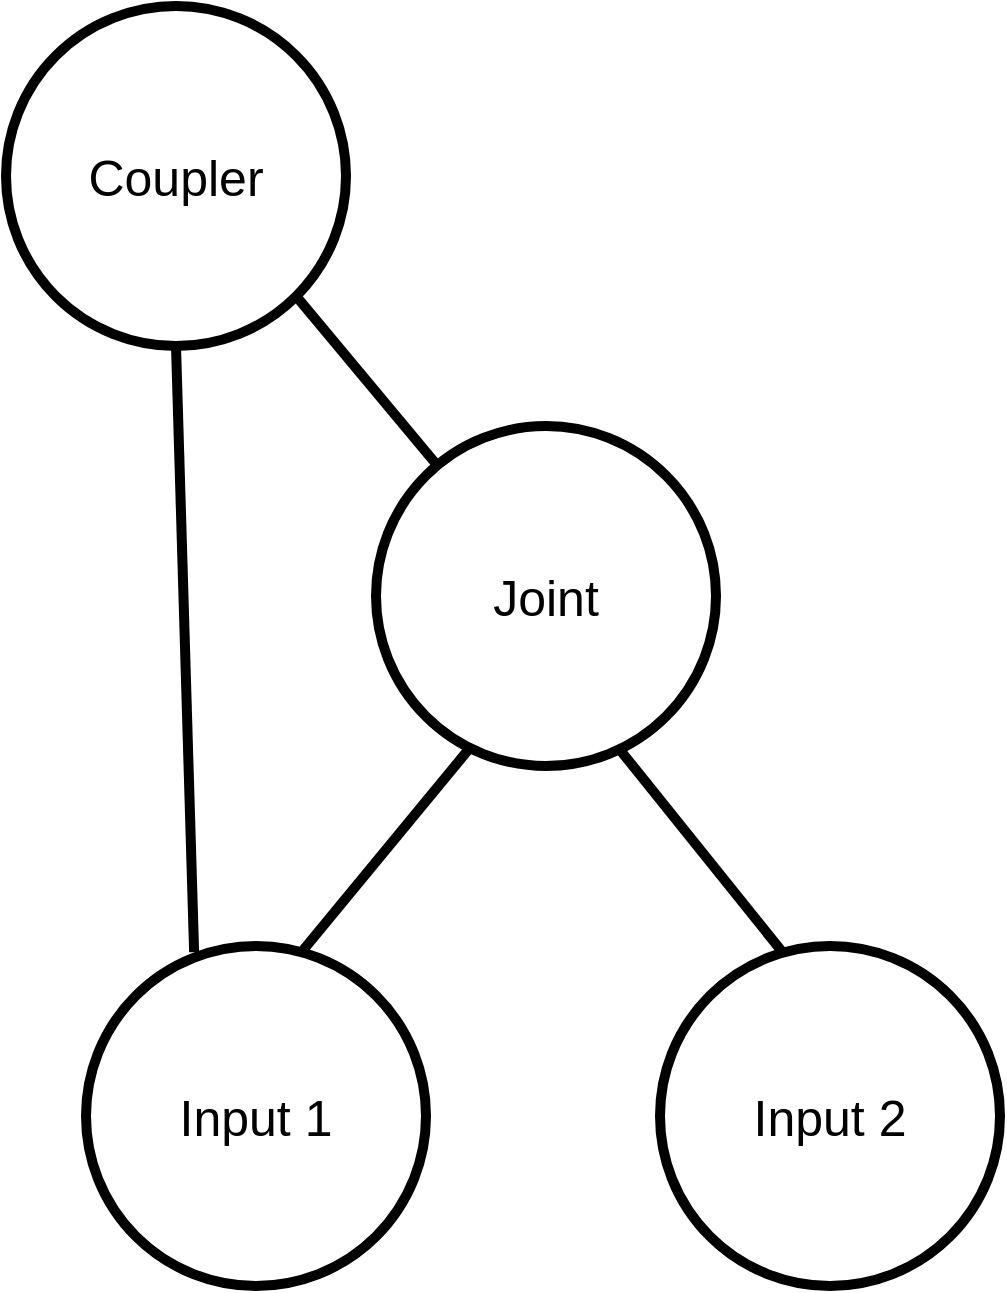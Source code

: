 <mxfile version="16.4.3" type="device"><diagram id="_Fm1dSiAEdp7KqEdWjvl" name="Page-1"><mxGraphModel dx="1422" dy="705" grid="1" gridSize="10" guides="1" tooltips="1" connect="1" arrows="1" fold="1" page="1" pageScale="1" pageWidth="850" pageHeight="1100" math="0" shadow="0"><root><mxCell id="0"/><mxCell id="1" parent="0"/><mxCell id="migQWLlwbbS-f3-GcVuZ-1" value="&lt;span style=&quot;font-size: 25px&quot;&gt;Joint&lt;/span&gt;" style="ellipse;whiteSpace=wrap;html=1;aspect=fixed;strokeWidth=5;" vertex="1" parent="1"><mxGeometry x="475" y="470" width="170" height="170" as="geometry"/></mxCell><mxCell id="migQWLlwbbS-f3-GcVuZ-3" value="&lt;font style=&quot;font-size: 25px&quot;&gt;Input 1&lt;/font&gt;" style="ellipse;whiteSpace=wrap;html=1;aspect=fixed;strokeWidth=5;" vertex="1" parent="1"><mxGeometry x="330" y="730" width="170" height="170" as="geometry"/></mxCell><mxCell id="migQWLlwbbS-f3-GcVuZ-4" value="&lt;font style=&quot;font-size: 25px&quot;&gt;Input 2&lt;/font&gt;" style="ellipse;whiteSpace=wrap;html=1;aspect=fixed;strokeWidth=5;" vertex="1" parent="1"><mxGeometry x="617" y="730" width="170" height="170" as="geometry"/></mxCell><mxCell id="migQWLlwbbS-f3-GcVuZ-5" value="" style="endArrow=none;html=1;rounded=0;fontSize=25;strokeWidth=5;exitX=0.629;exitY=0.024;exitDx=0;exitDy=0;exitPerimeter=0;entryX=0.271;entryY=0.953;entryDx=0;entryDy=0;entryPerimeter=0;" edge="1" parent="1" source="migQWLlwbbS-f3-GcVuZ-3" target="migQWLlwbbS-f3-GcVuZ-1"><mxGeometry width="50" height="50" relative="1" as="geometry"><mxPoint x="439" y="690" as="sourcePoint"/><mxPoint x="509" y="660" as="targetPoint"/></mxGeometry></mxCell><mxCell id="migQWLlwbbS-f3-GcVuZ-6" value="" style="endArrow=none;html=1;rounded=0;fontSize=25;strokeWidth=5;exitX=0.365;exitY=0.024;exitDx=0;exitDy=0;exitPerimeter=0;entryX=0.718;entryY=0.953;entryDx=0;entryDy=0;entryPerimeter=0;" edge="1" parent="1" source="migQWLlwbbS-f3-GcVuZ-4" target="migQWLlwbbS-f3-GcVuZ-1"><mxGeometry width="50" height="50" relative="1" as="geometry"><mxPoint x="679" y="700" as="sourcePoint"/><mxPoint x="619" y="680" as="targetPoint"/></mxGeometry></mxCell><mxCell id="migQWLlwbbS-f3-GcVuZ-7" value="&lt;font style=&quot;font-size: 25px&quot;&gt;Coupler&lt;/font&gt;" style="ellipse;whiteSpace=wrap;html=1;aspect=fixed;strokeWidth=5;" vertex="1" parent="1"><mxGeometry x="290" y="260" width="170" height="170" as="geometry"/></mxCell><mxCell id="migQWLlwbbS-f3-GcVuZ-8" value="" style="endArrow=none;html=1;rounded=0;fontSize=25;strokeWidth=5;exitX=0.318;exitY=0.018;exitDx=0;exitDy=0;exitPerimeter=0;entryX=0.5;entryY=1;entryDx=0;entryDy=0;" edge="1" parent="1" source="migQWLlwbbS-f3-GcVuZ-3" target="migQWLlwbbS-f3-GcVuZ-7"><mxGeometry width="50" height="50" relative="1" as="geometry"><mxPoint x="290.0" y="632.07" as="sourcePoint"/><mxPoint x="374.14" y="530" as="targetPoint"/></mxGeometry></mxCell><mxCell id="migQWLlwbbS-f3-GcVuZ-9" value="" style="endArrow=none;html=1;rounded=0;fontSize=25;strokeWidth=5;entryX=1;entryY=1;entryDx=0;entryDy=0;" edge="1" parent="1" source="migQWLlwbbS-f3-GcVuZ-1" target="migQWLlwbbS-f3-GcVuZ-7"><mxGeometry width="50" height="50" relative="1" as="geometry"><mxPoint x="341.0" y="652.07" as="sourcePoint"/><mxPoint x="425.14" y="550" as="targetPoint"/></mxGeometry></mxCell></root></mxGraphModel></diagram></mxfile>